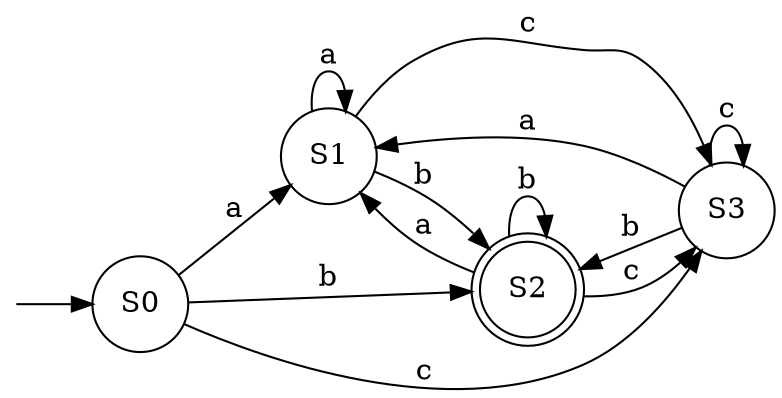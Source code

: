 digraph DFA_from_NFA {
    rankdir=LR;
    size="8,5";
    
    node [shape = circle];
    S0, S1, S2, S3;

    start [shape=point, style=invis];
    S2 [shape=doublecircle];          

    start -> S0;


    S0 -> S1 [label="a"];
    S0 -> S2 [label="b"];
    S0 -> S3 [label="c"];
    
    S1 -> S1 [label="a"];
    S1 -> S2 [label="b"];
    S1 -> S3 [label="c"];

    S2 -> S1 [label="a"];
    S2 -> S2 [label="b"];
    S2 -> S3 [label="c"];

    S3 -> S1 [label="a"];
    S3 -> S2 [label="b"];
    S3 -> S3 [label="c"];
}